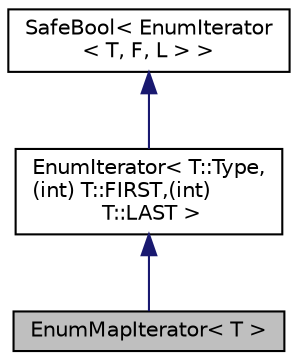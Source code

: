 digraph "EnumMapIterator&lt; T &gt;"
{
  edge [fontname="Helvetica",fontsize="10",labelfontname="Helvetica",labelfontsize="10"];
  node [fontname="Helvetica",fontsize="10",shape=record];
  Node1 [label="EnumMapIterator\< T \>",height=0.2,width=0.4,color="black", fillcolor="grey75", style="filled", fontcolor="black"];
  Node2 -> Node1 [dir="back",color="midnightblue",fontsize="10",style="solid",fontname="Helvetica"];
  Node2 [label="EnumIterator\< T::Type,\l(int) T::FIRST,(int)\l T::LAST \>",height=0.2,width=0.4,color="black", fillcolor="white", style="filled",URL="$classevo_1_1_enum_iterator.html"];
  Node3 -> Node2 [dir="back",color="midnightblue",fontsize="10",style="solid",fontname="Helvetica"];
  Node3 [label="SafeBool\< EnumIterator\l\< T, F, L \> \>",height=0.2,width=0.4,color="black", fillcolor="white", style="filled",URL="$classevo_1_1_safe_bool.html"];
}
